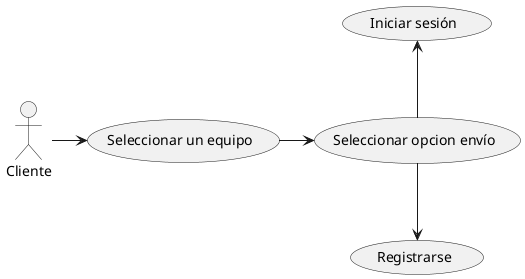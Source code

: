@startuml

actor Cliente as cliente

usecase "Seleccionar un equipo" as seleccionarEquipo
cliente-right-> seleccionarEquipo

usecase "Seleccionar opcion envío" as sleccionarEnvio
seleccionarEquipo -right-> sleccionarEnvio

usecase "Registrarse" as registrarse
sleccionarEnvio-down-> registrarse

usecase "Iniciar sesión" as iniciarSesion
sleccionarEnvio -up-> iniciarSesion

@enduml
